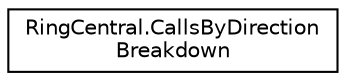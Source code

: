 digraph "Graphical Class Hierarchy"
{
 // LATEX_PDF_SIZE
  edge [fontname="Helvetica",fontsize="10",labelfontname="Helvetica",labelfontsize="10"];
  node [fontname="Helvetica",fontsize="10",shape=record];
  rankdir="LR";
  Node0 [label="RingCentral.CallsByDirection\lBreakdown",height=0.2,width=0.4,color="black", fillcolor="white", style="filled",URL="$classRingCentral_1_1CallsByDirectionBreakdown.html",tooltip="Result breakdown by direction"];
}

